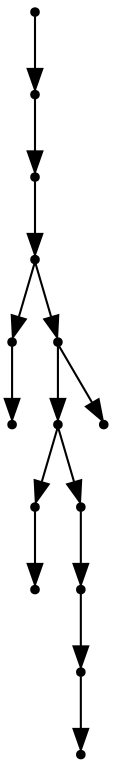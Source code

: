 digraph {
  14 [shape=point];
  13 [shape=point];
  12 [shape=point];
  11 [shape=point];
  1 [shape=point];
  0 [shape=point];
  10 [shape=point];
  8 [shape=point];
  3 [shape=point];
  2 [shape=point];
  7 [shape=point];
  6 [shape=point];
  5 [shape=point];
  4 [shape=point];
  9 [shape=point];
14 -> 13;
13 -> 12;
12 -> 11;
11 -> 1;
1 -> 0;
11 -> 10;
10 -> 8;
8 -> 3;
3 -> 2;
8 -> 7;
7 -> 6;
6 -> 5;
5 -> 4;
10 -> 9;
}
